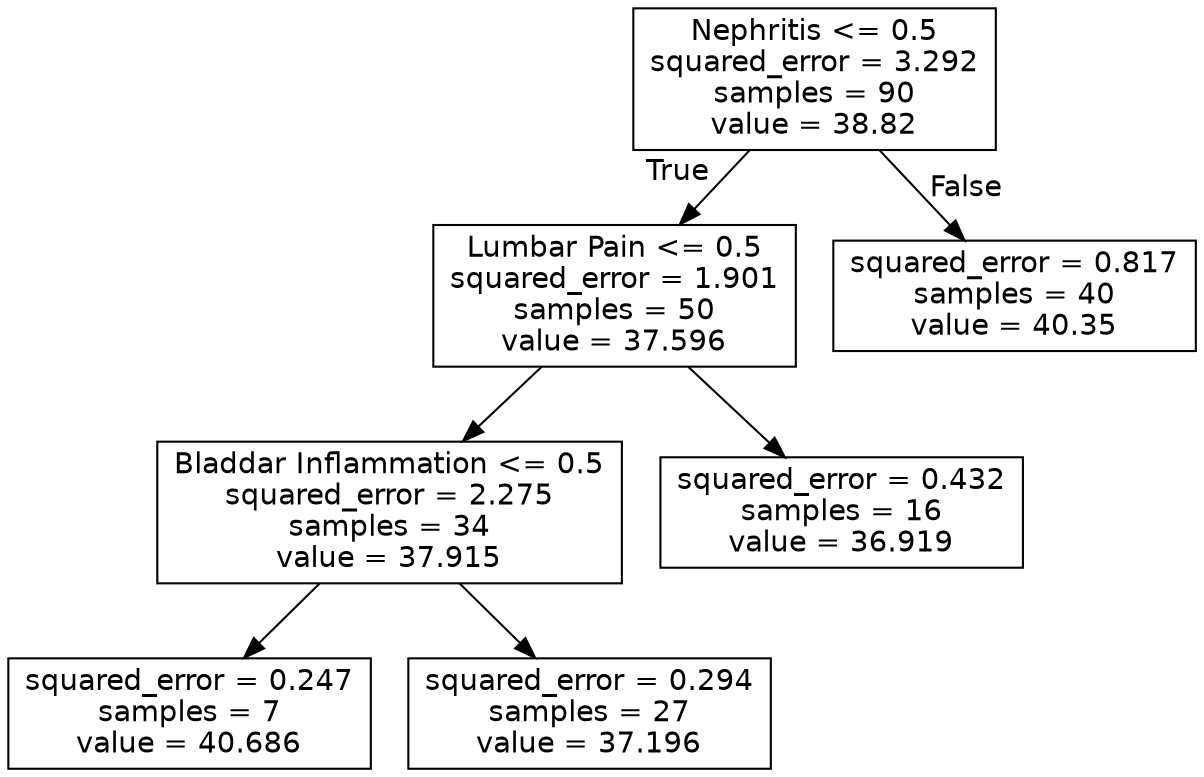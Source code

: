 digraph Tree {
node [shape=box, fontname="helvetica"] ;
edge [fontname="helvetica"] ;
0 [label="Nephritis <= 0.5\nsquared_error = 3.292\nsamples = 90\nvalue = 38.82"] ;
1 [label="Lumbar Pain <= 0.5\nsquared_error = 1.901\nsamples = 50\nvalue = 37.596"] ;
0 -> 1 [labeldistance=2.5, labelangle=45, headlabel="True"] ;
2 [label="Bladdar Inflammation <= 0.5\nsquared_error = 2.275\nsamples = 34\nvalue = 37.915"] ;
1 -> 2 ;
3 [label="squared_error = 0.247\nsamples = 7\nvalue = 40.686"] ;
2 -> 3 ;
4 [label="squared_error = 0.294\nsamples = 27\nvalue = 37.196"] ;
2 -> 4 ;
5 [label="squared_error = 0.432\nsamples = 16\nvalue = 36.919"] ;
1 -> 5 ;
6 [label="squared_error = 0.817\nsamples = 40\nvalue = 40.35"] ;
0 -> 6 [labeldistance=2.5, labelangle=-45, headlabel="False"] ;
}